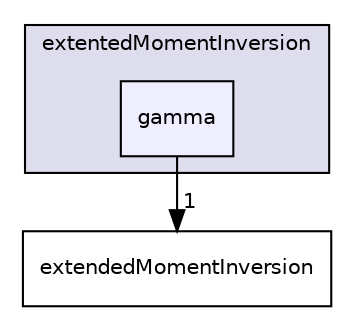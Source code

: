 digraph "/home/alberto/OpenFOAM-dev/albertop-dev/applications/development/OpenQBMM-dev/OpenQBMM-dev/src/quadratureMethods/extentedMomentInversion/gamma" {
  bgcolor=transparent;
  compound=true
  node [ fontsize="10", fontname="Helvetica"];
  edge [ labelfontsize="10", labelfontname="Helvetica"];
  subgraph clusterdir_84a87e5ee03d6eeda404f667b1da0232 {
    graph [ bgcolor="#ddddee", pencolor="black", label="extentedMomentInversion" fontname="Helvetica", fontsize="10", URL="dir_84a87e5ee03d6eeda404f667b1da0232.html"]
  dir_66283d25aeb6b66ef0102fbd122cc5f5 [shape=box, label="gamma", style="filled", fillcolor="#eeeeff", pencolor="black", URL="dir_66283d25aeb6b66ef0102fbd122cc5f5.html"];
  }
  dir_58285a2582aa174f1d8cf6101e2f9b9d [shape=box label="extendedMomentInversion" URL="dir_58285a2582aa174f1d8cf6101e2f9b9d.html"];
  dir_66283d25aeb6b66ef0102fbd122cc5f5->dir_58285a2582aa174f1d8cf6101e2f9b9d [headlabel="1", labeldistance=1.5 headhref="dir_000005_000004.html"];
}
